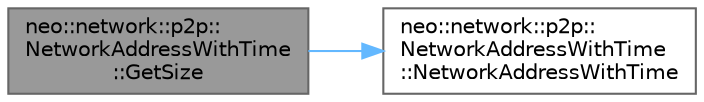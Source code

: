 digraph "neo::network::p2p::NetworkAddressWithTime::GetSize"
{
 // LATEX_PDF_SIZE
  bgcolor="transparent";
  edge [fontname=Helvetica,fontsize=10,labelfontname=Helvetica,labelfontsize=10];
  node [fontname=Helvetica,fontsize=10,shape=box,height=0.2,width=0.4];
  rankdir="LR";
  Node1 [id="Node000001",label="neo::network::p2p::\lNetworkAddressWithTime\l::GetSize",height=0.2,width=0.4,color="gray40", fillcolor="grey60", style="filled", fontcolor="black",tooltip="Gets the size of the network address with time."];
  Node1 -> Node2 [id="edge1_Node000001_Node000002",color="steelblue1",style="solid",tooltip=" "];
  Node2 [id="Node000002",label="neo::network::p2p::\lNetworkAddressWithTime\l::NetworkAddressWithTime",height=0.2,width=0.4,color="grey40", fillcolor="white", style="filled",URL="$classneo_1_1network_1_1p2p_1_1_network_address_with_time.html#ae7ca63acdc88ce34c22dff8ebd6a7eed",tooltip="Constructs an empty NetworkAddressWithTime."];
}
